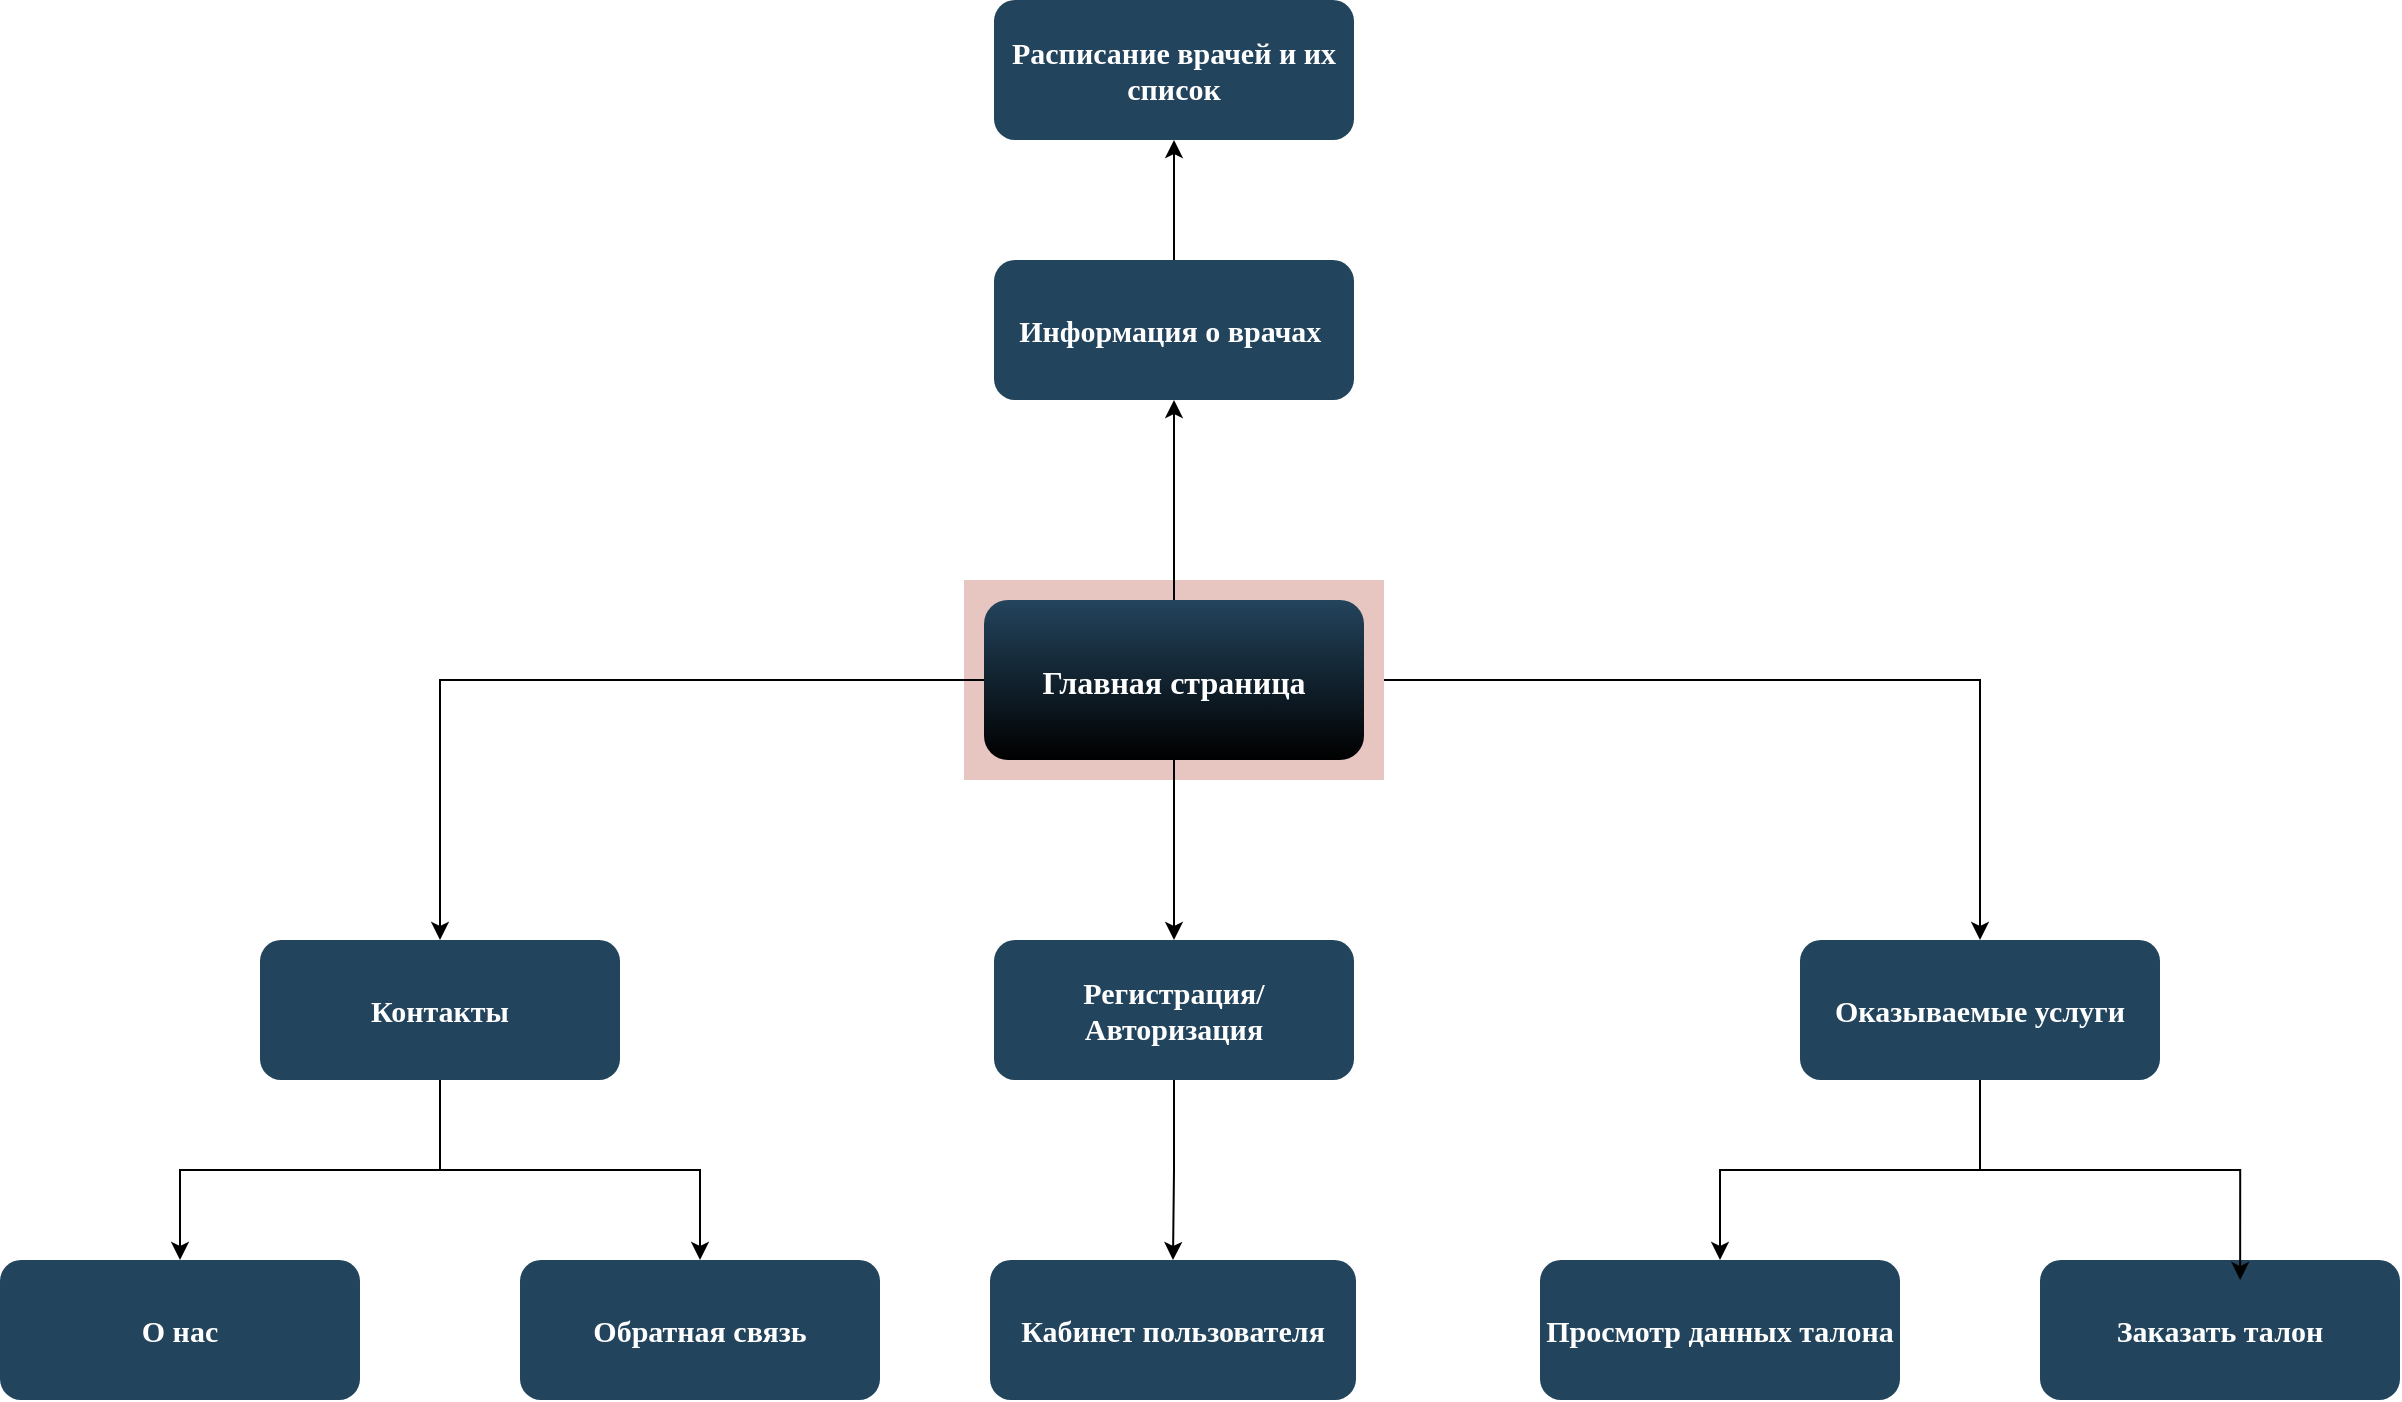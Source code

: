 <mxfile version="20.6.0" type="device"><diagram name="Page-1" id="2c0d36ab-eaac-3732-788b-9136903baeff"><mxGraphModel dx="1673" dy="934" grid="1" gridSize="10" guides="1" tooltips="1" connect="1" arrows="1" fold="1" page="1" pageScale="1.5" pageWidth="1169" pageHeight="827" background="none" math="0" shadow="0"><root><mxCell id="0"/><mxCell id="1" parent="0"/><mxCell id="r7o6RaufqNncUMVleoIw-136" style="edgeStyle=orthogonalEdgeStyle;rounded=0;orthogonalLoop=1;jettySize=auto;html=1;entryX=0.5;entryY=0;entryDx=0;entryDy=0;fontSize=15;" edge="1" parent="1" source="123" target="r7o6RaufqNncUMVleoIw-132"><mxGeometry relative="1" as="geometry"/></mxCell><mxCell id="123" value="" style="fillColor=#AE4132;strokeColor=none;opacity=30;" parent="1" vertex="1"><mxGeometry x="772" y="570" width="210" height="100.0" as="geometry"/></mxCell><mxCell id="r7o6RaufqNncUMVleoIw-135" style="edgeStyle=orthogonalEdgeStyle;rounded=0;orthogonalLoop=1;jettySize=auto;html=1;entryX=0.5;entryY=0;entryDx=0;entryDy=0;fontSize=15;" edge="1" parent="1" source="2" target="4"><mxGeometry relative="1" as="geometry"/></mxCell><mxCell id="r7o6RaufqNncUMVleoIw-137" style="edgeStyle=orthogonalEdgeStyle;rounded=0;orthogonalLoop=1;jettySize=auto;html=1;entryX=0.5;entryY=0;entryDx=0;entryDy=0;fontSize=15;" edge="1" parent="1" source="2" target="r7o6RaufqNncUMVleoIw-123"><mxGeometry relative="1" as="geometry"/></mxCell><mxCell id="r7o6RaufqNncUMVleoIw-145" style="edgeStyle=orthogonalEdgeStyle;rounded=0;orthogonalLoop=1;jettySize=auto;html=1;entryX=0.5;entryY=1;entryDx=0;entryDy=0;fontSize=15;" edge="1" parent="1" source="2" target="r7o6RaufqNncUMVleoIw-128"><mxGeometry relative="1" as="geometry"/></mxCell><mxCell id="2" value="Главная страница" style="rounded=1;fillColor=#23445D;gradientColor=default;strokeColor=none;fontColor=#FFFFFF;fontStyle=1;fontFamily=Tahoma;fontSize=16;" parent="1" vertex="1"><mxGeometry x="782" y="580" width="190" height="80" as="geometry"/></mxCell><mxCell id="r7o6RaufqNncUMVleoIw-140" style="edgeStyle=orthogonalEdgeStyle;rounded=0;orthogonalLoop=1;jettySize=auto;html=1;entryX=0.5;entryY=0;entryDx=0;entryDy=0;fontSize=15;" edge="1" parent="1" source="4" target="r7o6RaufqNncUMVleoIw-124"><mxGeometry relative="1" as="geometry"/></mxCell><mxCell id="4" value="Регистрация/Авторизация" style="rounded=1;fillColor=#23445D;gradientColor=none;strokeColor=none;fontColor=#FFFFFF;fontStyle=1;fontFamily=Tahoma;fontSize=15;whiteSpace=wrap;" parent="1" vertex="1"><mxGeometry x="787.0" y="750" width="180" height="70" as="geometry"/></mxCell><mxCell id="r7o6RaufqNncUMVleoIw-138" style="edgeStyle=orthogonalEdgeStyle;rounded=0;orthogonalLoop=1;jettySize=auto;html=1;entryX=0.5;entryY=0;entryDx=0;entryDy=0;fontSize=15;" edge="1" parent="1" source="r7o6RaufqNncUMVleoIw-123" target="r7o6RaufqNncUMVleoIw-127"><mxGeometry relative="1" as="geometry"/></mxCell><mxCell id="r7o6RaufqNncUMVleoIw-139" style="edgeStyle=orthogonalEdgeStyle;rounded=0;orthogonalLoop=1;jettySize=auto;html=1;entryX=0.5;entryY=0;entryDx=0;entryDy=0;fontSize=15;" edge="1" parent="1" source="r7o6RaufqNncUMVleoIw-123" target="r7o6RaufqNncUMVleoIw-125"><mxGeometry relative="1" as="geometry"/></mxCell><mxCell id="r7o6RaufqNncUMVleoIw-123" value="Контакты" style="rounded=1;fillColor=#23445D;gradientColor=none;strokeColor=none;fontColor=#FFFFFF;fontStyle=1;fontFamily=Tahoma;fontSize=15;whiteSpace=wrap;" vertex="1" parent="1"><mxGeometry x="420.0" y="750" width="180" height="70" as="geometry"/></mxCell><mxCell id="r7o6RaufqNncUMVleoIw-124" value="Кабинет пользователя" style="rounded=1;fillColor=#23445D;gradientColor=none;strokeColor=none;fontColor=#FFFFFF;fontStyle=1;fontFamily=Tahoma;fontSize=15;whiteSpace=wrap;" vertex="1" parent="1"><mxGeometry x="785" y="910" width="183" height="70" as="geometry"/></mxCell><mxCell id="r7o6RaufqNncUMVleoIw-125" value="О нас" style="rounded=1;fillColor=#23445D;gradientColor=none;strokeColor=none;fontColor=#FFFFFF;fontStyle=1;fontFamily=Tahoma;fontSize=15;whiteSpace=wrap;" vertex="1" parent="1"><mxGeometry x="290.0" y="910" width="180" height="70" as="geometry"/></mxCell><mxCell id="r7o6RaufqNncUMVleoIw-126" value="Заказать талон" style="rounded=1;fillColor=#23445D;gradientColor=none;strokeColor=none;fontColor=#FFFFFF;fontStyle=1;fontFamily=Tahoma;fontSize=15;whiteSpace=wrap;" vertex="1" parent="1"><mxGeometry x="1310.0" y="910" width="180" height="70" as="geometry"/></mxCell><mxCell id="r7o6RaufqNncUMVleoIw-127" value="Обратная связь" style="rounded=1;fillColor=#23445D;gradientColor=none;strokeColor=none;fontColor=#FFFFFF;fontStyle=1;fontFamily=Tahoma;fontSize=15;whiteSpace=wrap;" vertex="1" parent="1"><mxGeometry x="550.0" y="910" width="180" height="70" as="geometry"/></mxCell><mxCell id="r7o6RaufqNncUMVleoIw-146" style="edgeStyle=orthogonalEdgeStyle;rounded=0;orthogonalLoop=1;jettySize=auto;html=1;entryX=0.5;entryY=1;entryDx=0;entryDy=0;fontSize=15;" edge="1" parent="1" source="r7o6RaufqNncUMVleoIw-128" target="r7o6RaufqNncUMVleoIw-129"><mxGeometry relative="1" as="geometry"/></mxCell><mxCell id="r7o6RaufqNncUMVleoIw-128" value="Информация о врачах " style="rounded=1;fillColor=#23445D;gradientColor=none;strokeColor=none;fontColor=#FFFFFF;fontStyle=1;fontFamily=Tahoma;fontSize=15;whiteSpace=wrap;" vertex="1" parent="1"><mxGeometry x="787.0" y="410" width="180" height="70" as="geometry"/></mxCell><mxCell id="r7o6RaufqNncUMVleoIw-129" value="Расписание врачей и их список" style="rounded=1;fillColor=#23445D;gradientColor=none;strokeColor=none;fontColor=#FFFFFF;fontStyle=1;fontFamily=Tahoma;fontSize=15;whiteSpace=wrap;" vertex="1" parent="1"><mxGeometry x="787.0" y="280" width="180" height="70" as="geometry"/></mxCell><mxCell id="r7o6RaufqNncUMVleoIw-131" value="Просмотр данных талона" style="rounded=1;fillColor=#23445D;gradientColor=none;strokeColor=none;fontColor=#FFFFFF;fontStyle=1;fontFamily=Tahoma;fontSize=15;whiteSpace=wrap;" vertex="1" parent="1"><mxGeometry x="1060.0" y="910" width="180" height="70" as="geometry"/></mxCell><mxCell id="r7o6RaufqNncUMVleoIw-141" style="edgeStyle=orthogonalEdgeStyle;rounded=0;orthogonalLoop=1;jettySize=auto;html=1;entryX=0.5;entryY=0;entryDx=0;entryDy=0;fontSize=15;" edge="1" parent="1" source="r7o6RaufqNncUMVleoIw-132" target="r7o6RaufqNncUMVleoIw-131"><mxGeometry relative="1" as="geometry"/></mxCell><mxCell id="r7o6RaufqNncUMVleoIw-142" style="edgeStyle=orthogonalEdgeStyle;rounded=0;orthogonalLoop=1;jettySize=auto;html=1;entryX=0.556;entryY=0.143;entryDx=0;entryDy=0;entryPerimeter=0;fontSize=15;" edge="1" parent="1" source="r7o6RaufqNncUMVleoIw-132" target="r7o6RaufqNncUMVleoIw-126"><mxGeometry relative="1" as="geometry"/></mxCell><mxCell id="r7o6RaufqNncUMVleoIw-132" value="Оказываемые услуги" style="rounded=1;fillColor=#23445D;gradientColor=none;strokeColor=none;fontColor=#FFFFFF;fontStyle=1;fontFamily=Tahoma;fontSize=15;whiteSpace=wrap;" vertex="1" parent="1"><mxGeometry x="1190.0" y="750" width="180" height="70" as="geometry"/></mxCell></root></mxGraphModel></diagram></mxfile>